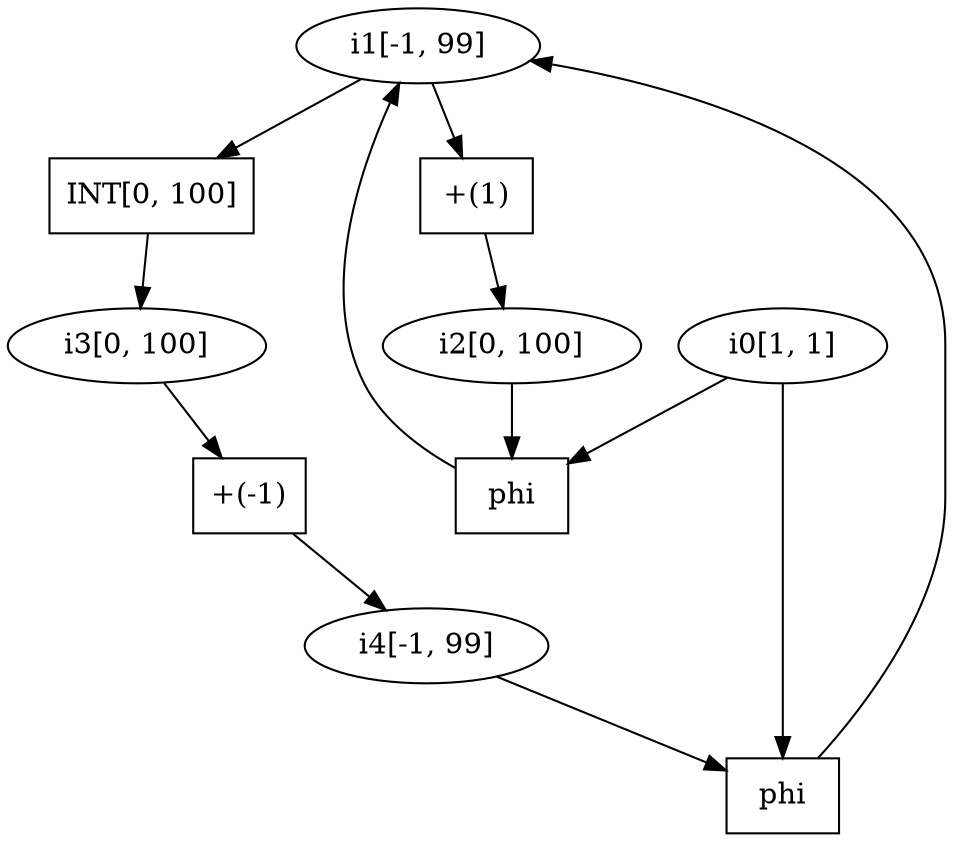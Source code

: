 digraph "After cropping analysis" {
  i1 [label=" i1[-1, 99] "]
  i0 [label=" i0[1, 1] "]
  i3 [label=" i3[0, 100] "]
  i2 [label=" i2[0, 100] "]
  i4 [label=" i4[-1, 99] "]
  380400 [shape=box,label =" phi "]
  i0 -> 380400
  i2 -> 380400
  380400 -> i1

  380440 [shape=box,label =" phi "]
  i0 -> 380440
  i4 -> 380440
  380440 -> i1

  380480 [shape=box,label ="+(1)"]
  i1 -> 380480
  380480 -> i2

  380560 [shape=box,label ="INT[0, 100]"]
  i1 -> 380560
  380560 -> i3

  380600 [shape=box,label ="+(-1)"]
  i3 -> 380600
  380600 -> i4

}
